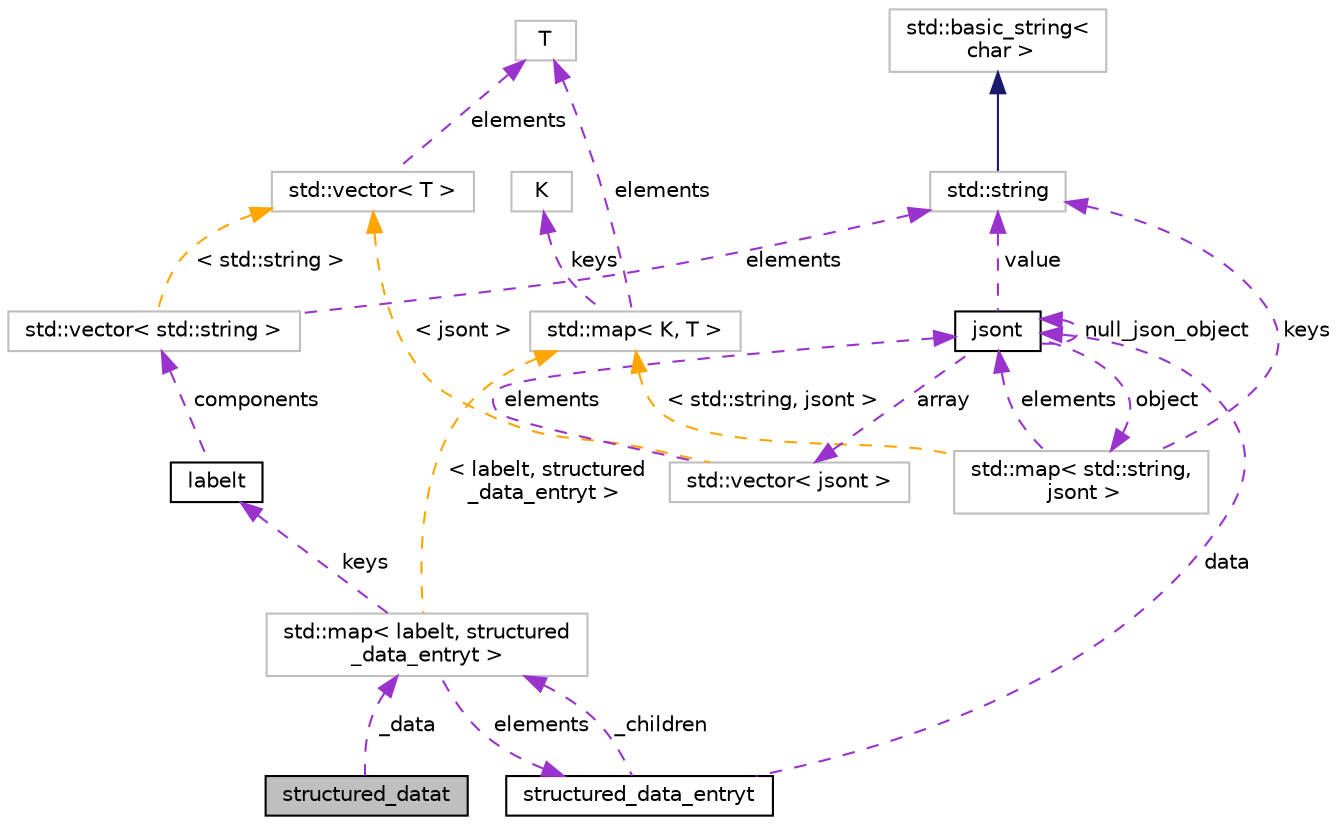 digraph "structured_datat"
{
 // LATEX_PDF_SIZE
  bgcolor="transparent";
  edge [fontname="Helvetica",fontsize="10",labelfontname="Helvetica",labelfontsize="10"];
  node [fontname="Helvetica",fontsize="10",shape=record];
  Node1 [label="structured_datat",height=0.2,width=0.4,color="black", fillcolor="grey75", style="filled", fontcolor="black",tooltip="A way of representing nested key/value data."];
  Node2 -> Node1 [dir="back",color="darkorchid3",fontsize="10",style="dashed",label=" _data" ,fontname="Helvetica"];
  Node2 [label="std::map\< labelt, structured\l_data_entryt \>",height=0.2,width=0.4,color="grey75",tooltip=" "];
  Node3 -> Node2 [dir="back",color="darkorchid3",fontsize="10",style="dashed",label=" keys" ,fontname="Helvetica"];
  Node3 [label="labelt",height=0.2,width=0.4,color="black",URL="$structlabelt.html",tooltip=" "];
  Node4 -> Node3 [dir="back",color="darkorchid3",fontsize="10",style="dashed",label=" components" ,fontname="Helvetica"];
  Node4 [label="std::vector\< std::string \>",height=0.2,width=0.4,color="grey75",tooltip=" "];
  Node5 -> Node4 [dir="back",color="darkorchid3",fontsize="10",style="dashed",label=" elements" ,fontname="Helvetica"];
  Node5 [label="std::string",height=0.2,width=0.4,color="grey75",tooltip="STL class."];
  Node6 -> Node5 [dir="back",color="midnightblue",fontsize="10",style="solid",fontname="Helvetica"];
  Node6 [label="std::basic_string\<\l char \>",height=0.2,width=0.4,color="grey75",tooltip="STL class."];
  Node7 -> Node4 [dir="back",color="orange",fontsize="10",style="dashed",label=" \< std::string \>" ,fontname="Helvetica"];
  Node7 [label="std::vector\< T \>",height=0.2,width=0.4,color="grey75",tooltip="STL class."];
  Node8 -> Node7 [dir="back",color="darkorchid3",fontsize="10",style="dashed",label=" elements" ,fontname="Helvetica"];
  Node8 [label="T",height=0.2,width=0.4,color="grey75",tooltip=" "];
  Node9 -> Node2 [dir="back",color="darkorchid3",fontsize="10",style="dashed",label=" elements" ,fontname="Helvetica"];
  Node9 [label="structured_data_entryt",height=0.2,width=0.4,color="black",URL="$structstructured__data__entryt.html",tooltip=" "];
  Node2 -> Node9 [dir="back",color="darkorchid3",fontsize="10",style="dashed",label=" _children" ,fontname="Helvetica"];
  Node10 -> Node9 [dir="back",color="darkorchid3",fontsize="10",style="dashed",label=" data" ,fontname="Helvetica"];
  Node10 [label="jsont",height=0.2,width=0.4,color="black",URL="$classjsont.html",tooltip=" "];
  Node11 -> Node10 [dir="back",color="darkorchid3",fontsize="10",style="dashed",label=" object" ,fontname="Helvetica"];
  Node11 [label="std::map\< std::string,\l jsont \>",height=0.2,width=0.4,color="grey75",tooltip=" "];
  Node10 -> Node11 [dir="back",color="darkorchid3",fontsize="10",style="dashed",label=" elements" ,fontname="Helvetica"];
  Node5 -> Node11 [dir="back",color="darkorchid3",fontsize="10",style="dashed",label=" keys" ,fontname="Helvetica"];
  Node12 -> Node11 [dir="back",color="orange",fontsize="10",style="dashed",label=" \< std::string, jsont \>" ,fontname="Helvetica"];
  Node12 [label="std::map\< K, T \>",height=0.2,width=0.4,color="grey75",tooltip="STL class."];
  Node13 -> Node12 [dir="back",color="darkorchid3",fontsize="10",style="dashed",label=" keys" ,fontname="Helvetica"];
  Node13 [label="K",height=0.2,width=0.4,color="grey75",tooltip=" "];
  Node8 -> Node12 [dir="back",color="darkorchid3",fontsize="10",style="dashed",label=" elements" ,fontname="Helvetica"];
  Node10 -> Node10 [dir="back",color="darkorchid3",fontsize="10",style="dashed",label=" null_json_object" ,fontname="Helvetica"];
  Node14 -> Node10 [dir="back",color="darkorchid3",fontsize="10",style="dashed",label=" array" ,fontname="Helvetica"];
  Node14 [label="std::vector\< jsont \>",height=0.2,width=0.4,color="grey75",tooltip=" "];
  Node10 -> Node14 [dir="back",color="darkorchid3",fontsize="10",style="dashed",label=" elements" ,fontname="Helvetica"];
  Node7 -> Node14 [dir="back",color="orange",fontsize="10",style="dashed",label=" \< jsont \>" ,fontname="Helvetica"];
  Node5 -> Node10 [dir="back",color="darkorchid3",fontsize="10",style="dashed",label=" value" ,fontname="Helvetica"];
  Node12 -> Node2 [dir="back",color="orange",fontsize="10",style="dashed",label=" \< labelt, structured\l_data_entryt \>" ,fontname="Helvetica"];
}
